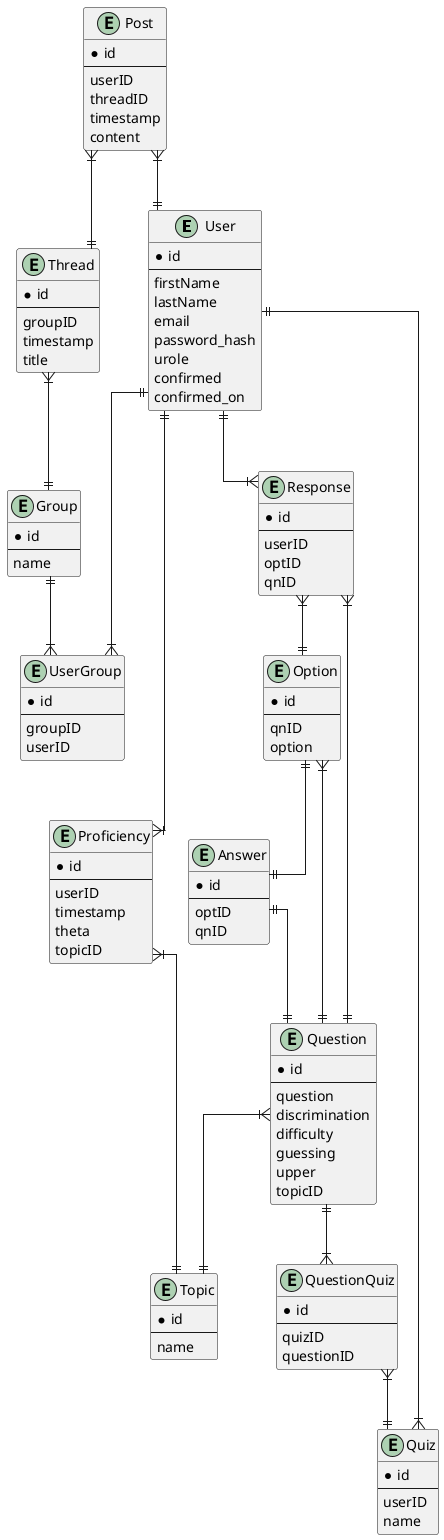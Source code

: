 @startuml
' avoid problems with angled crows feet
skinparam linetype ortho

entity User {
*id
--
firstName
lastName
email
password_hash
urole
confirmed
confirmed_on
}

entity Response {
*id
--
userID
optID
qnID
}

entity Question {
*id
--
question
discrimination
difficulty
guessing
upper
topicID
}

entity Option {
*id
--
qnID
option
}

entity Answer {
*id
--
optID
qnID
}

entity Thread {
*id
--
groupID
timestamp
title
}

entity Post {
*id
--
userID
threadID
timestamp
content
}

entity Group {
*id
--
name
}

entity UserGroup {
*id
--
groupID
userID
}

entity Proficiency {
*id
--
userID
timestamp
theta
topicID
}

entity Quiz {
*id
--
userID
name
}


entity QuestionQuiz {
*id
--
quizID
questionID
}

entity Topic {
*id
--
name
}

User ||--|{ Response

Response }|--|| Option
Response }|--|| Question
Option }|--|| Question
Answer ||--|| Question
Option ||--|| Answer


User ||--|{ UserGroup
Group ||--|{ UserGroup
Thread }|--|| Group
Post }|--|| Thread
Post }|--|| User
User ||--|{ Proficiency

Quiz }|--|| User
Question ||--|{ QuestionQuiz
QuestionQuiz }|--|| Quiz
Question }|--|| Topic
Proficiency }|--|| Topic


@enduml
